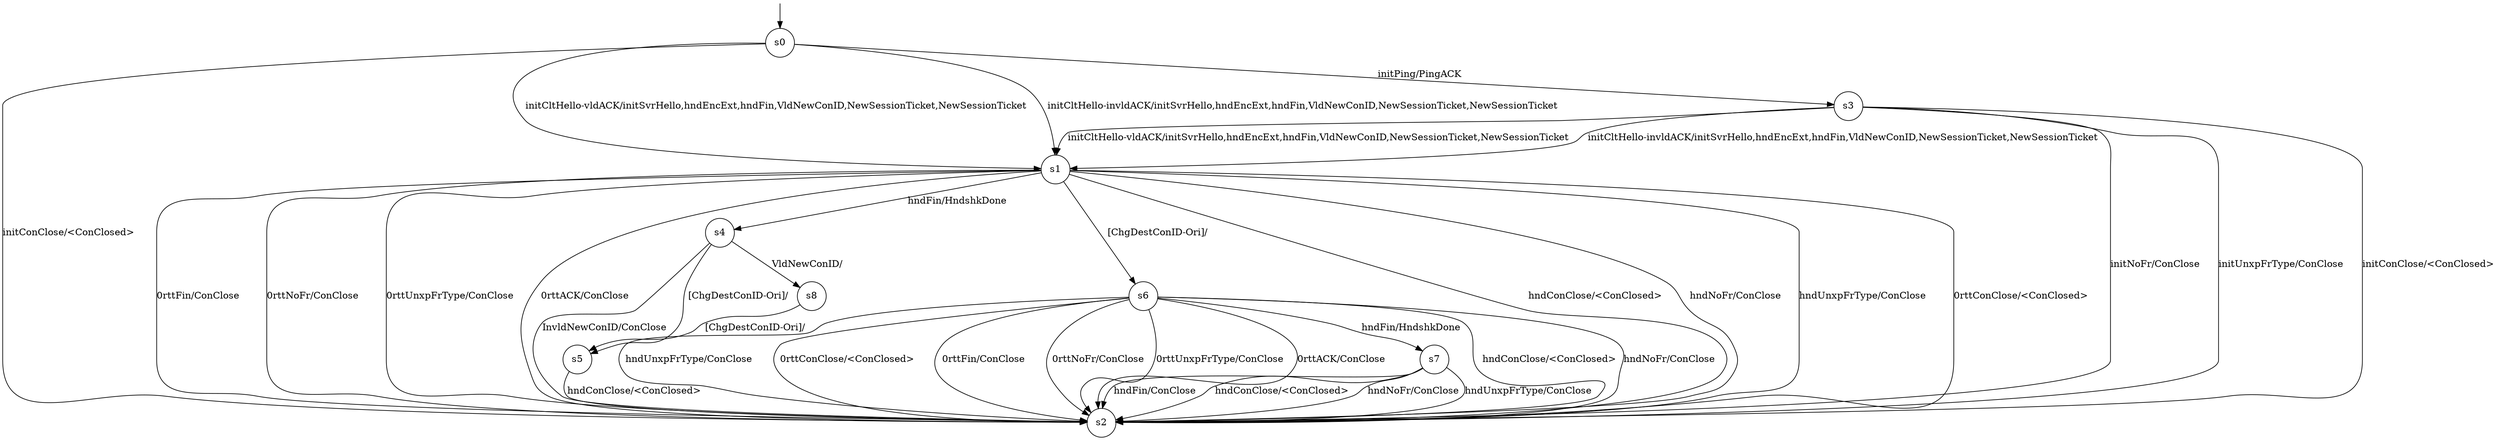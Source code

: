 digraph g {

s0 [shape="circle" label="s0"];
s1 [shape="circle" label="s1"];
s2 [shape="circle" label="s2"];
s3 [shape="circle" label="s3"];
s4 [shape="circle" label="s4"];
s5 [shape="circle" label="s5"];
s6 [shape="circle" label="s6"];
s7 [shape="circle" label="s7"];
s8 [shape="circle" label="s8"];
s0 -> s3 [label="initPing/PingACK "];
s0 -> s2 [label="initConClose/<ConClosed> "];
s0 -> s1 [label="initCltHello-vldACK/initSvrHello,hndEncExt,hndFin,VldNewConID,NewSessionTicket,NewSessionTicket "];
s0 -> s1 [label="initCltHello-invldACK/initSvrHello,hndEncExt,hndFin,VldNewConID,NewSessionTicket,NewSessionTicket "];
s1 -> s4 [label="hndFin/HndshkDone "];
s1 -> s2 [label="hndConClose/<ConClosed> "];
s1 -> s2 [label="hndNoFr/ConClose "];
s1 -> s2 [label="hndUnxpFrType/ConClose "];
s1 -> s2 [label="0rttConClose/<ConClosed> "];
s1 -> s2 [label="0rttFin/ConClose "];
s1 -> s2 [label="0rttNoFr/ConClose "];
s1 -> s2 [label="0rttUnxpFrType/ConClose "];
s1 -> s2 [label="0rttACK/ConClose "];
s1 -> s6 [label="[ChgDestConID-Ori]/ "];
s3 -> s2 [label="initConClose/<ConClosed> "];
s3 -> s1 [label="initCltHello-vldACK/initSvrHello,hndEncExt,hndFin,VldNewConID,NewSessionTicket,NewSessionTicket "];
s3 -> s1 [label="initCltHello-invldACK/initSvrHello,hndEncExt,hndFin,VldNewConID,NewSessionTicket,NewSessionTicket "];
s3 -> s2 [label="initNoFr/ConClose "];
s3 -> s2 [label="initUnxpFrType/ConClose "];
s4 -> s8 [label="VldNewConID/ "];
s4 -> s2 [label="InvldNewConID/ConClose "];
s4 -> s5 [label="[ChgDestConID-Ori]/ "];
s5 -> s2 [label="hndConClose/<ConClosed> "];
s6 -> s7 [label="hndFin/HndshkDone "];
s6 -> s2 [label="hndConClose/<ConClosed> "];
s6 -> s2 [label="hndNoFr/ConClose "];
s6 -> s2 [label="hndUnxpFrType/ConClose "];
s6 -> s2 [label="0rttConClose/<ConClosed> "];
s6 -> s2 [label="0rttFin/ConClose "];
s6 -> s2 [label="0rttNoFr/ConClose "];
s6 -> s2 [label="0rttUnxpFrType/ConClose "];
s6 -> s2 [label="0rttACK/ConClose "];
s7 -> s2 [label="hndFin/ConClose "];
s7 -> s2 [label="hndConClose/<ConClosed> "];
s7 -> s2 [label="hndNoFr/ConClose "];
s7 -> s2 [label="hndUnxpFrType/ConClose "];
s8 -> s5 [label="[ChgDestConID-Ori]/ "];

__start0 [label="" shape="none" width="0" height="0"];
__start0 -> s0;

}
